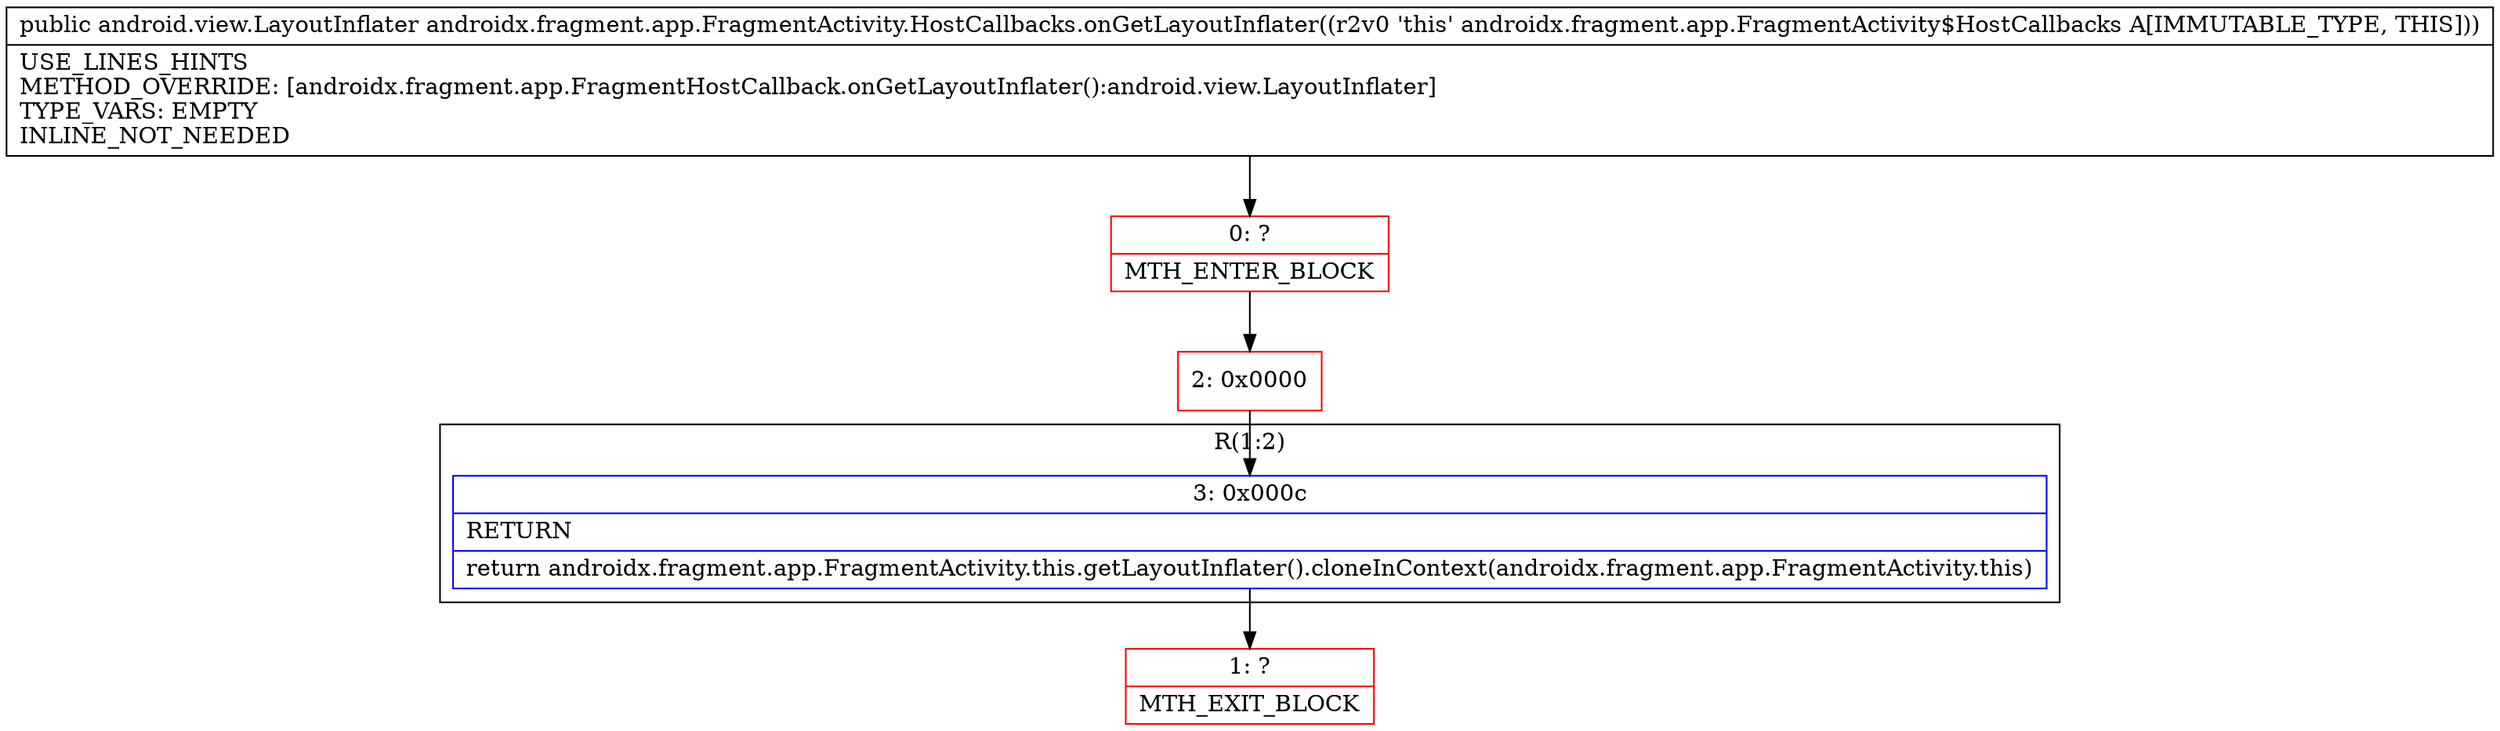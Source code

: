 digraph "CFG forandroidx.fragment.app.FragmentActivity.HostCallbacks.onGetLayoutInflater()Landroid\/view\/LayoutInflater;" {
subgraph cluster_Region_55211365 {
label = "R(1:2)";
node [shape=record,color=blue];
Node_3 [shape=record,label="{3\:\ 0x000c|RETURN\l|return androidx.fragment.app.FragmentActivity.this.getLayoutInflater().cloneInContext(androidx.fragment.app.FragmentActivity.this)\l}"];
}
Node_0 [shape=record,color=red,label="{0\:\ ?|MTH_ENTER_BLOCK\l}"];
Node_2 [shape=record,color=red,label="{2\:\ 0x0000}"];
Node_1 [shape=record,color=red,label="{1\:\ ?|MTH_EXIT_BLOCK\l}"];
MethodNode[shape=record,label="{public android.view.LayoutInflater androidx.fragment.app.FragmentActivity.HostCallbacks.onGetLayoutInflater((r2v0 'this' androidx.fragment.app.FragmentActivity$HostCallbacks A[IMMUTABLE_TYPE, THIS]))  | USE_LINES_HINTS\lMETHOD_OVERRIDE: [androidx.fragment.app.FragmentHostCallback.onGetLayoutInflater():android.view.LayoutInflater]\lTYPE_VARS: EMPTY\lINLINE_NOT_NEEDED\l}"];
MethodNode -> Node_0;Node_3 -> Node_1;
Node_0 -> Node_2;
Node_2 -> Node_3;
}

